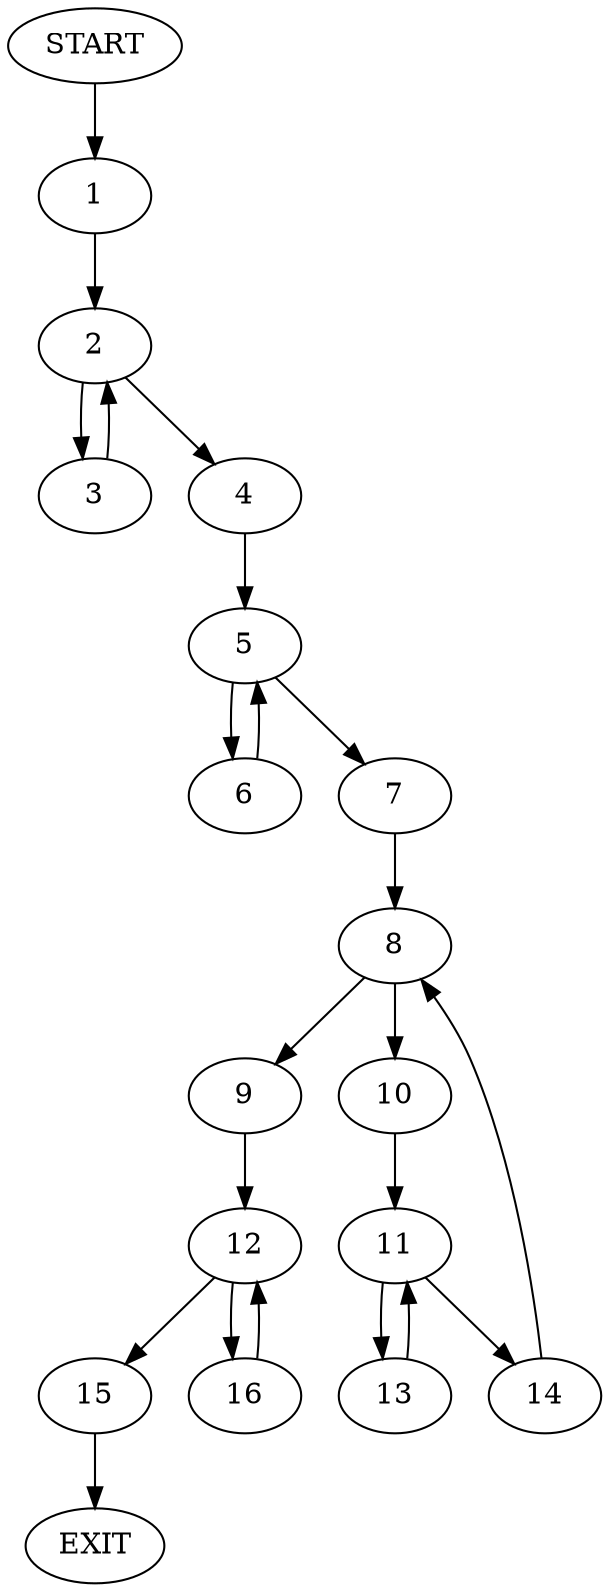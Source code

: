 digraph {
0 [label="START"]
17 [label="EXIT"]
0 -> 1
1 -> 2
2 -> 3
2 -> 4
3 -> 2
4 -> 5
5 -> 6
5 -> 7
6 -> 5
7 -> 8
8 -> 9
8 -> 10
10 -> 11
9 -> 12
11 -> 13
11 -> 14
14 -> 8
13 -> 11
12 -> 15
12 -> 16
15 -> 17
16 -> 12
}
